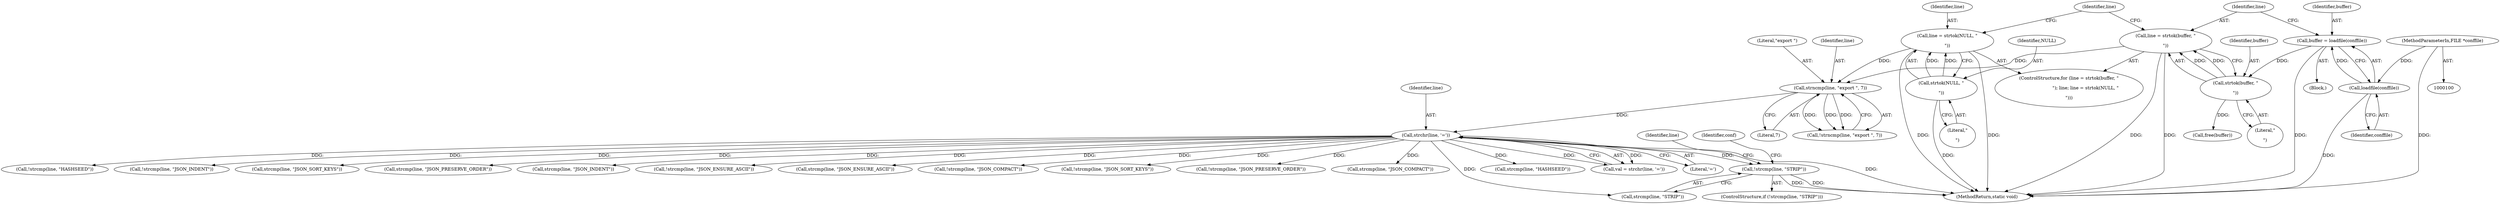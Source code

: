 digraph "0_jansson_8f80c2d83808150724d31793e6ade92749b1faa4_9@API" {
"1000203" [label="(Call,!strcmp(line, \"STRIP\"))"];
"1000132" [label="(Call,strchr(line, '='))"];
"1000125" [label="(Call,strncmp(line, \"export \", 7))"];
"1000117" [label="(Call,line = strtok(NULL, \"\r\n\"))"];
"1000119" [label="(Call,strtok(NULL, \"\r\n\"))"];
"1000111" [label="(Call,line = strtok(buffer, \"\r\n\"))"];
"1000113" [label="(Call,strtok(buffer, \"\r\n\"))"];
"1000106" [label="(Call,buffer = loadfile(conffile))"];
"1000108" [label="(Call,loadfile(conffile))"];
"1000101" [label="(MethodParameterIn,FILE *conffile)"];
"1000128" [label="(Literal,7)"];
"1000148" [label="(Call,!strcmp(line, \"JSON_INDENT\"))"];
"1000101" [label="(MethodParameterIn,FILE *conffile)"];
"1000193" [label="(Call,strcmp(line, \"JSON_SORT_KEYS\"))"];
"1000110" [label="(ControlStructure,for (line = strtok(buffer, \"\r\n\"); line; line = strtok(NULL, \"\r\n\")))"];
"1000112" [label="(Identifier,line)"];
"1000182" [label="(Call,strcmp(line, \"JSON_PRESERVE_ORDER\"))"];
"1000117" [label="(Call,line = strtok(NULL, \"\r\n\"))"];
"1000149" [label="(Call,strcmp(line, \"JSON_INDENT\"))"];
"1000119" [label="(Call,strtok(NULL, \"\r\n\"))"];
"1000203" [label="(Call,!strcmp(line, \"STRIP\"))"];
"1000109" [label="(Identifier,conffile)"];
"1000216" [label="(Identifier,line)"];
"1000113" [label="(Call,strtok(buffer, \"\r\n\"))"];
"1000120" [label="(Identifier,NULL)"];
"1000102" [label="(Block,)"];
"1000170" [label="(Call,!strcmp(line, \"JSON_ENSURE_ASCII\"))"];
"1000171" [label="(Call,strcmp(line, \"JSON_ENSURE_ASCII\"))"];
"1000108" [label="(Call,loadfile(conffile))"];
"1000237" [label="(Call,free(buffer))"];
"1000159" [label="(Call,!strcmp(line, \"JSON_COMPACT\"))"];
"1000192" [label="(Call,!strcmp(line, \"JSON_SORT_KEYS\"))"];
"1000202" [label="(ControlStructure,if (!strcmp(line, \"STRIP\")))"];
"1000239" [label="(MethodReturn,static void)"];
"1000209" [label="(Identifier,conf)"];
"1000181" [label="(Call,!strcmp(line, \"JSON_PRESERVE_ORDER\"))"];
"1000125" [label="(Call,strncmp(line, \"export \", 7))"];
"1000204" [label="(Call,strcmp(line, \"STRIP\"))"];
"1000107" [label="(Identifier,buffer)"];
"1000160" [label="(Call,strcmp(line, \"JSON_COMPACT\"))"];
"1000116" [label="(Identifier,line)"];
"1000132" [label="(Call,strchr(line, '='))"];
"1000127" [label="(Literal,\"export \")"];
"1000118" [label="(Identifier,line)"];
"1000215" [label="(Call,strcmp(line, \"HASHSEED\"))"];
"1000115" [label="(Literal,\"\r\n\")"];
"1000121" [label="(Literal,\"\r\n\")"];
"1000114" [label="(Identifier,buffer)"];
"1000106" [label="(Call,buffer = loadfile(conffile))"];
"1000133" [label="(Identifier,line)"];
"1000130" [label="(Call,val = strchr(line, '='))"];
"1000124" [label="(Call,!strncmp(line, \"export \", 7))"];
"1000126" [label="(Identifier,line)"];
"1000134" [label="(Literal,'=')"];
"1000214" [label="(Call,!strcmp(line, \"HASHSEED\"))"];
"1000111" [label="(Call,line = strtok(buffer, \"\r\n\"))"];
"1000203" -> "1000202"  [label="AST: "];
"1000203" -> "1000204"  [label="CFG: "];
"1000204" -> "1000203"  [label="AST: "];
"1000209" -> "1000203"  [label="CFG: "];
"1000216" -> "1000203"  [label="CFG: "];
"1000203" -> "1000239"  [label="DDG: "];
"1000203" -> "1000239"  [label="DDG: "];
"1000132" -> "1000203"  [label="DDG: "];
"1000132" -> "1000130"  [label="AST: "];
"1000132" -> "1000134"  [label="CFG: "];
"1000133" -> "1000132"  [label="AST: "];
"1000134" -> "1000132"  [label="AST: "];
"1000130" -> "1000132"  [label="CFG: "];
"1000132" -> "1000239"  [label="DDG: "];
"1000132" -> "1000130"  [label="DDG: "];
"1000132" -> "1000130"  [label="DDG: "];
"1000125" -> "1000132"  [label="DDG: "];
"1000132" -> "1000148"  [label="DDG: "];
"1000132" -> "1000149"  [label="DDG: "];
"1000132" -> "1000159"  [label="DDG: "];
"1000132" -> "1000160"  [label="DDG: "];
"1000132" -> "1000170"  [label="DDG: "];
"1000132" -> "1000171"  [label="DDG: "];
"1000132" -> "1000181"  [label="DDG: "];
"1000132" -> "1000182"  [label="DDG: "];
"1000132" -> "1000192"  [label="DDG: "];
"1000132" -> "1000193"  [label="DDG: "];
"1000132" -> "1000204"  [label="DDG: "];
"1000132" -> "1000214"  [label="DDG: "];
"1000132" -> "1000215"  [label="DDG: "];
"1000125" -> "1000124"  [label="AST: "];
"1000125" -> "1000128"  [label="CFG: "];
"1000126" -> "1000125"  [label="AST: "];
"1000127" -> "1000125"  [label="AST: "];
"1000128" -> "1000125"  [label="AST: "];
"1000124" -> "1000125"  [label="CFG: "];
"1000125" -> "1000124"  [label="DDG: "];
"1000125" -> "1000124"  [label="DDG: "];
"1000125" -> "1000124"  [label="DDG: "];
"1000117" -> "1000125"  [label="DDG: "];
"1000111" -> "1000125"  [label="DDG: "];
"1000117" -> "1000110"  [label="AST: "];
"1000117" -> "1000119"  [label="CFG: "];
"1000118" -> "1000117"  [label="AST: "];
"1000119" -> "1000117"  [label="AST: "];
"1000116" -> "1000117"  [label="CFG: "];
"1000117" -> "1000239"  [label="DDG: "];
"1000117" -> "1000239"  [label="DDG: "];
"1000119" -> "1000117"  [label="DDG: "];
"1000119" -> "1000117"  [label="DDG: "];
"1000119" -> "1000121"  [label="CFG: "];
"1000120" -> "1000119"  [label="AST: "];
"1000121" -> "1000119"  [label="AST: "];
"1000119" -> "1000239"  [label="DDG: "];
"1000111" -> "1000110"  [label="AST: "];
"1000111" -> "1000113"  [label="CFG: "];
"1000112" -> "1000111"  [label="AST: "];
"1000113" -> "1000111"  [label="AST: "];
"1000116" -> "1000111"  [label="CFG: "];
"1000111" -> "1000239"  [label="DDG: "];
"1000111" -> "1000239"  [label="DDG: "];
"1000113" -> "1000111"  [label="DDG: "];
"1000113" -> "1000111"  [label="DDG: "];
"1000113" -> "1000115"  [label="CFG: "];
"1000114" -> "1000113"  [label="AST: "];
"1000115" -> "1000113"  [label="AST: "];
"1000106" -> "1000113"  [label="DDG: "];
"1000113" -> "1000237"  [label="DDG: "];
"1000106" -> "1000102"  [label="AST: "];
"1000106" -> "1000108"  [label="CFG: "];
"1000107" -> "1000106"  [label="AST: "];
"1000108" -> "1000106"  [label="AST: "];
"1000112" -> "1000106"  [label="CFG: "];
"1000106" -> "1000239"  [label="DDG: "];
"1000108" -> "1000106"  [label="DDG: "];
"1000108" -> "1000109"  [label="CFG: "];
"1000109" -> "1000108"  [label="AST: "];
"1000108" -> "1000239"  [label="DDG: "];
"1000101" -> "1000108"  [label="DDG: "];
"1000101" -> "1000100"  [label="AST: "];
"1000101" -> "1000239"  [label="DDG: "];
}
